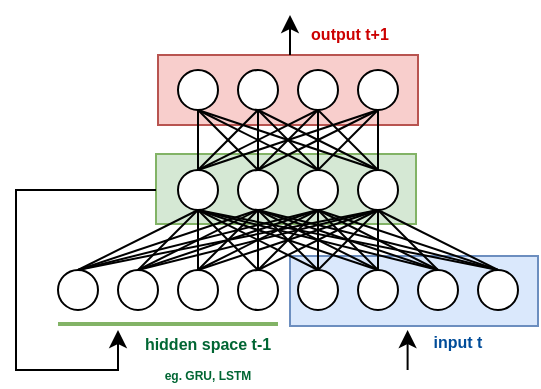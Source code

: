 <mxfile version="13.1.3" type="device"><diagram id="d8zVQT90PDBhqsVaqq9l" name="Page-1"><mxGraphModel dx="569" dy="362" grid="1" gridSize="10" guides="1" tooltips="1" connect="1" arrows="1" fold="1" page="1" pageScale="1" pageWidth="827" pageHeight="1169" math="0" shadow="0"><root><mxCell id="0"/><mxCell id="1" parent="0"/><mxCell id="aUfns3se0E4w5iLoSkvn-194" value="" style="rounded=0;whiteSpace=wrap;html=1;fillColor=#f8cecc;strokeColor=#b85450;" vertex="1" parent="1"><mxGeometry x="80" y="152.5" width="130" height="35" as="geometry"/></mxCell><mxCell id="aUfns3se0E4w5iLoSkvn-192" value="" style="rounded=0;whiteSpace=wrap;html=1;fillColor=#dae8fc;strokeColor=#6c8ebf;" vertex="1" parent="1"><mxGeometry x="146" y="253" width="124" height="35" as="geometry"/></mxCell><mxCell id="aUfns3se0E4w5iLoSkvn-162" value="" style="rounded=0;whiteSpace=wrap;html=1;fillColor=#d5e8d4;strokeColor=#82b366;" vertex="1" parent="1"><mxGeometry x="79" y="202" width="130" height="35" as="geometry"/></mxCell><mxCell id="aUfns3se0E4w5iLoSkvn-94" value="" style="ellipse;whiteSpace=wrap;html=1;" vertex="1" parent="1"><mxGeometry x="60" y="260" width="20" height="20" as="geometry"/></mxCell><mxCell id="aUfns3se0E4w5iLoSkvn-95" value="" style="ellipse;whiteSpace=wrap;html=1;" vertex="1" parent="1"><mxGeometry x="90" y="260" width="20" height="20" as="geometry"/></mxCell><mxCell id="aUfns3se0E4w5iLoSkvn-96" value="" style="ellipse;whiteSpace=wrap;html=1;" vertex="1" parent="1"><mxGeometry x="120" y="260" width="20" height="20" as="geometry"/></mxCell><mxCell id="aUfns3se0E4w5iLoSkvn-97" value="" style="ellipse;whiteSpace=wrap;html=1;" vertex="1" parent="1"><mxGeometry x="150" y="260" width="20" height="20" as="geometry"/></mxCell><mxCell id="aUfns3se0E4w5iLoSkvn-98" value="" style="ellipse;whiteSpace=wrap;html=1;" vertex="1" parent="1"><mxGeometry x="180" y="210" width="20" height="20" as="geometry"/></mxCell><mxCell id="aUfns3se0E4w5iLoSkvn-99" value="" style="ellipse;whiteSpace=wrap;html=1;" vertex="1" parent="1"><mxGeometry x="210" y="260" width="20" height="20" as="geometry"/></mxCell><mxCell id="aUfns3se0E4w5iLoSkvn-101" value="" style="ellipse;whiteSpace=wrap;html=1;" vertex="1" parent="1"><mxGeometry x="120" y="210" width="20" height="20" as="geometry"/></mxCell><mxCell id="aUfns3se0E4w5iLoSkvn-102" value="" style="ellipse;whiteSpace=wrap;html=1;" vertex="1" parent="1"><mxGeometry x="150" y="210" width="20" height="20" as="geometry"/></mxCell><mxCell id="aUfns3se0E4w5iLoSkvn-180" value="" style="edgeStyle=orthogonalEdgeStyle;rounded=0;orthogonalLoop=1;jettySize=auto;html=1;fontSize=11;fontColor=#006633;" edge="1" parent="1"><mxGeometry relative="1" as="geometry"><mxPoint x="79" y="220" as="sourcePoint"/><mxPoint x="60" y="290" as="targetPoint"/><Array as="points"><mxPoint x="9" y="220"/><mxPoint x="9" y="310"/><mxPoint x="60" y="310"/><mxPoint x="60" y="290"/></Array></mxGeometry></mxCell><mxCell id="aUfns3se0E4w5iLoSkvn-103" value="" style="ellipse;whiteSpace=wrap;html=1;" vertex="1" parent="1"><mxGeometry x="90" y="210" width="20" height="20" as="geometry"/></mxCell><mxCell id="aUfns3se0E4w5iLoSkvn-104" value="" style="ellipse;whiteSpace=wrap;html=1;" vertex="1" parent="1"><mxGeometry x="180" y="260" width="20" height="20" as="geometry"/></mxCell><mxCell id="aUfns3se0E4w5iLoSkvn-114" value="" style="endArrow=none;html=1;entryX=0.5;entryY=1;entryDx=0;entryDy=0;exitX=0.5;exitY=0;exitDx=0;exitDy=0;" edge="1" parent="1" source="aUfns3se0E4w5iLoSkvn-94" target="aUfns3se0E4w5iLoSkvn-103"><mxGeometry width="50" height="50" relative="1" as="geometry"><mxPoint x="240" y="220" as="sourcePoint"/><mxPoint x="240" y="180" as="targetPoint"/></mxGeometry></mxCell><mxCell id="aUfns3se0E4w5iLoSkvn-115" value="" style="endArrow=none;html=1;entryX=0.5;entryY=1;entryDx=0;entryDy=0;exitX=0.5;exitY=0;exitDx=0;exitDy=0;" edge="1" parent="1" source="aUfns3se0E4w5iLoSkvn-95" target="aUfns3se0E4w5iLoSkvn-103"><mxGeometry width="50" height="50" relative="1" as="geometry"><mxPoint x="250" y="230" as="sourcePoint"/><mxPoint x="250" y="190" as="targetPoint"/></mxGeometry></mxCell><mxCell id="aUfns3se0E4w5iLoSkvn-116" value="" style="endArrow=none;html=1;entryX=0.5;entryY=1;entryDx=0;entryDy=0;exitX=0.5;exitY=0;exitDx=0;exitDy=0;" edge="1" parent="1" source="aUfns3se0E4w5iLoSkvn-96" target="aUfns3se0E4w5iLoSkvn-103"><mxGeometry width="50" height="50" relative="1" as="geometry"><mxPoint x="260" y="240" as="sourcePoint"/><mxPoint x="260" y="200" as="targetPoint"/></mxGeometry></mxCell><mxCell id="aUfns3se0E4w5iLoSkvn-117" value="" style="endArrow=none;html=1;entryX=0.5;entryY=1;entryDx=0;entryDy=0;exitX=0.5;exitY=0;exitDx=0;exitDy=0;" edge="1" parent="1" source="aUfns3se0E4w5iLoSkvn-97" target="aUfns3se0E4w5iLoSkvn-103"><mxGeometry width="50" height="50" relative="1" as="geometry"><mxPoint x="270" y="250" as="sourcePoint"/><mxPoint x="270" y="210" as="targetPoint"/></mxGeometry></mxCell><mxCell id="aUfns3se0E4w5iLoSkvn-118" value="" style="endArrow=none;html=1;exitX=0.5;exitY=0;exitDx=0;exitDy=0;" edge="1" parent="1" source="aUfns3se0E4w5iLoSkvn-104"><mxGeometry width="50" height="50" relative="1" as="geometry"><mxPoint x="280" y="260" as="sourcePoint"/><mxPoint x="100" y="230" as="targetPoint"/></mxGeometry></mxCell><mxCell id="aUfns3se0E4w5iLoSkvn-119" value="" style="endArrow=none;html=1;" edge="1" parent="1"><mxGeometry width="50" height="50" relative="1" as="geometry"><mxPoint x="220" y="260" as="sourcePoint"/><mxPoint x="100" y="230" as="targetPoint"/></mxGeometry></mxCell><mxCell id="aUfns3se0E4w5iLoSkvn-120" value="" style="endArrow=none;html=1;entryX=0.5;entryY=1;entryDx=0;entryDy=0;exitX=0.5;exitY=0;exitDx=0;exitDy=0;" edge="1" parent="1"><mxGeometry width="50" height="50" relative="1" as="geometry"><mxPoint x="100" y="260" as="sourcePoint"/><mxPoint x="130" y="230" as="targetPoint"/></mxGeometry></mxCell><mxCell id="aUfns3se0E4w5iLoSkvn-121" value="" style="endArrow=none;html=1;entryX=0.5;entryY=1;entryDx=0;entryDy=0;exitX=0.5;exitY=0;exitDx=0;exitDy=0;" edge="1" parent="1"><mxGeometry width="50" height="50" relative="1" as="geometry"><mxPoint x="130" y="260" as="sourcePoint"/><mxPoint x="130" y="230" as="targetPoint"/></mxGeometry></mxCell><mxCell id="aUfns3se0E4w5iLoSkvn-122" value="" style="endArrow=none;html=1;entryX=0.5;entryY=1;entryDx=0;entryDy=0;exitX=0.5;exitY=0;exitDx=0;exitDy=0;" edge="1" parent="1"><mxGeometry width="50" height="50" relative="1" as="geometry"><mxPoint x="160" y="260" as="sourcePoint"/><mxPoint x="130" y="230" as="targetPoint"/></mxGeometry></mxCell><mxCell id="aUfns3se0E4w5iLoSkvn-123" value="" style="endArrow=none;html=1;entryX=0.5;entryY=1;entryDx=0;entryDy=0;exitX=0.5;exitY=0;exitDx=0;exitDy=0;" edge="1" parent="1"><mxGeometry width="50" height="50" relative="1" as="geometry"><mxPoint x="190" y="260" as="sourcePoint"/><mxPoint x="130" y="230" as="targetPoint"/></mxGeometry></mxCell><mxCell id="aUfns3se0E4w5iLoSkvn-124" value="" style="endArrow=none;html=1;exitX=0.5;exitY=0;exitDx=0;exitDy=0;" edge="1" parent="1"><mxGeometry width="50" height="50" relative="1" as="geometry"><mxPoint x="220" y="260" as="sourcePoint"/><mxPoint x="130" y="230" as="targetPoint"/></mxGeometry></mxCell><mxCell id="aUfns3se0E4w5iLoSkvn-125" value="" style="endArrow=none;html=1;exitX=0.5;exitY=0;exitDx=0;exitDy=0;" edge="1" parent="1" source="aUfns3se0E4w5iLoSkvn-94"><mxGeometry width="50" height="50" relative="1" as="geometry"><mxPoint x="251.8" y="260.62" as="sourcePoint"/><mxPoint x="130" y="230" as="targetPoint"/></mxGeometry></mxCell><mxCell id="aUfns3se0E4w5iLoSkvn-126" value="" style="endArrow=none;html=1;entryX=0.5;entryY=1;entryDx=0;entryDy=0;exitX=0.5;exitY=0;exitDx=0;exitDy=0;" edge="1" parent="1"><mxGeometry width="50" height="50" relative="1" as="geometry"><mxPoint x="130" y="260" as="sourcePoint"/><mxPoint x="160" y="230" as="targetPoint"/></mxGeometry></mxCell><mxCell id="aUfns3se0E4w5iLoSkvn-127" value="" style="endArrow=none;html=1;entryX=0.5;entryY=1;entryDx=0;entryDy=0;exitX=0.5;exitY=0;exitDx=0;exitDy=0;" edge="1" parent="1"><mxGeometry width="50" height="50" relative="1" as="geometry"><mxPoint x="160" y="260" as="sourcePoint"/><mxPoint x="160" y="230" as="targetPoint"/></mxGeometry></mxCell><mxCell id="aUfns3se0E4w5iLoSkvn-128" value="" style="endArrow=none;html=1;entryX=0.5;entryY=1;entryDx=0;entryDy=0;exitX=0.5;exitY=0;exitDx=0;exitDy=0;" edge="1" parent="1"><mxGeometry width="50" height="50" relative="1" as="geometry"><mxPoint x="190" y="260" as="sourcePoint"/><mxPoint x="160" y="230" as="targetPoint"/></mxGeometry></mxCell><mxCell id="aUfns3se0E4w5iLoSkvn-129" value="" style="endArrow=none;html=1;entryX=0.5;entryY=1;entryDx=0;entryDy=0;exitX=0.5;exitY=0;exitDx=0;exitDy=0;" edge="1" parent="1"><mxGeometry width="50" height="50" relative="1" as="geometry"><mxPoint x="220" y="260" as="sourcePoint"/><mxPoint x="160" y="230" as="targetPoint"/></mxGeometry></mxCell><mxCell id="aUfns3se0E4w5iLoSkvn-130" value="" style="endArrow=none;html=1;exitX=0.5;exitY=0;exitDx=0;exitDy=0;" edge="1" parent="1" source="aUfns3se0E4w5iLoSkvn-95"><mxGeometry width="50" height="50" relative="1" as="geometry"><mxPoint x="250.0" y="260.0" as="sourcePoint"/><mxPoint x="160" y="230" as="targetPoint"/></mxGeometry></mxCell><mxCell id="aUfns3se0E4w5iLoSkvn-131" value="" style="endArrow=none;html=1;exitX=0.5;exitY=0;exitDx=0;exitDy=0;" edge="1" parent="1" source="aUfns3se0E4w5iLoSkvn-94"><mxGeometry width="50" height="50" relative="1" as="geometry"><mxPoint x="281.8" y="260.62" as="sourcePoint"/><mxPoint x="160" y="230" as="targetPoint"/></mxGeometry></mxCell><mxCell id="aUfns3se0E4w5iLoSkvn-132" value="" style="endArrow=none;html=1;entryX=0.5;entryY=1;entryDx=0;entryDy=0;exitX=0.5;exitY=0;exitDx=0;exitDy=0;" edge="1" parent="1"><mxGeometry width="50" height="50" relative="1" as="geometry"><mxPoint x="160" y="260" as="sourcePoint"/><mxPoint x="190" y="230" as="targetPoint"/></mxGeometry></mxCell><mxCell id="aUfns3se0E4w5iLoSkvn-133" value="" style="endArrow=none;html=1;entryX=0.5;entryY=1;entryDx=0;entryDy=0;exitX=0.5;exitY=0;exitDx=0;exitDy=0;" edge="1" parent="1"><mxGeometry width="50" height="50" relative="1" as="geometry"><mxPoint x="190" y="260" as="sourcePoint"/><mxPoint x="190" y="230" as="targetPoint"/></mxGeometry></mxCell><mxCell id="aUfns3se0E4w5iLoSkvn-134" value="" style="endArrow=none;html=1;entryX=0.5;entryY=1;entryDx=0;entryDy=0;exitX=0.5;exitY=0;exitDx=0;exitDy=0;" edge="1" parent="1"><mxGeometry width="50" height="50" relative="1" as="geometry"><mxPoint x="220" y="260" as="sourcePoint"/><mxPoint x="190" y="230" as="targetPoint"/></mxGeometry></mxCell><mxCell id="aUfns3se0E4w5iLoSkvn-135" value="" style="endArrow=none;html=1;entryX=0.5;entryY=1;entryDx=0;entryDy=0;exitX=0.5;exitY=0;exitDx=0;exitDy=0;" edge="1" parent="1" source="aUfns3se0E4w5iLoSkvn-96"><mxGeometry width="50" height="50" relative="1" as="geometry"><mxPoint x="250" y="260.0" as="sourcePoint"/><mxPoint x="190" y="230" as="targetPoint"/></mxGeometry></mxCell><mxCell id="aUfns3se0E4w5iLoSkvn-136" value="" style="endArrow=none;html=1;exitX=0.5;exitY=0;exitDx=0;exitDy=0;" edge="1" parent="1" source="aUfns3se0E4w5iLoSkvn-95"><mxGeometry width="50" height="50" relative="1" as="geometry"><mxPoint x="280.0" y="260.0" as="sourcePoint"/><mxPoint x="190" y="230" as="targetPoint"/></mxGeometry></mxCell><mxCell id="aUfns3se0E4w5iLoSkvn-137" value="" style="endArrow=none;html=1;exitX=0.5;exitY=0;exitDx=0;exitDy=0;" edge="1" parent="1" source="aUfns3se0E4w5iLoSkvn-94"><mxGeometry width="50" height="50" relative="1" as="geometry"><mxPoint x="311.8" y="260.62" as="sourcePoint"/><mxPoint x="190" y="230" as="targetPoint"/></mxGeometry></mxCell><mxCell id="aUfns3se0E4w5iLoSkvn-141" value="" style="ellipse;whiteSpace=wrap;html=1;" vertex="1" parent="1"><mxGeometry x="180" y="160" width="20" height="20" as="geometry"/></mxCell><mxCell id="aUfns3se0E4w5iLoSkvn-142" value="" style="ellipse;whiteSpace=wrap;html=1;" vertex="1" parent="1"><mxGeometry x="120" y="160" width="20" height="20" as="geometry"/></mxCell><mxCell id="aUfns3se0E4w5iLoSkvn-143" value="" style="ellipse;whiteSpace=wrap;html=1;" vertex="1" parent="1"><mxGeometry x="150" y="160" width="20" height="20" as="geometry"/></mxCell><mxCell id="aUfns3se0E4w5iLoSkvn-144" value="" style="ellipse;whiteSpace=wrap;html=1;" vertex="1" parent="1"><mxGeometry x="90" y="160" width="20" height="20" as="geometry"/></mxCell><mxCell id="aUfns3se0E4w5iLoSkvn-146" value="" style="endArrow=none;html=1;entryX=0.5;entryY=1;entryDx=0;entryDy=0;exitX=0.5;exitY=0;exitDx=0;exitDy=0;" edge="1" parent="1" target="aUfns3se0E4w5iLoSkvn-144"><mxGeometry width="50" height="50" relative="1" as="geometry"><mxPoint x="100" y="210" as="sourcePoint"/><mxPoint x="250" y="140" as="targetPoint"/></mxGeometry></mxCell><mxCell id="aUfns3se0E4w5iLoSkvn-147" value="" style="endArrow=none;html=1;entryX=0.5;entryY=1;entryDx=0;entryDy=0;exitX=0.5;exitY=0;exitDx=0;exitDy=0;" edge="1" parent="1" target="aUfns3se0E4w5iLoSkvn-144"><mxGeometry width="50" height="50" relative="1" as="geometry"><mxPoint x="130" y="210" as="sourcePoint"/><mxPoint x="260" y="150" as="targetPoint"/></mxGeometry></mxCell><mxCell id="aUfns3se0E4w5iLoSkvn-148" value="" style="endArrow=none;html=1;entryX=0.5;entryY=1;entryDx=0;entryDy=0;exitX=0.5;exitY=0;exitDx=0;exitDy=0;" edge="1" parent="1" target="aUfns3se0E4w5iLoSkvn-144"><mxGeometry width="50" height="50" relative="1" as="geometry"><mxPoint x="160" y="210" as="sourcePoint"/><mxPoint x="270" y="160" as="targetPoint"/></mxGeometry></mxCell><mxCell id="aUfns3se0E4w5iLoSkvn-149" value="" style="endArrow=none;html=1;exitX=0.5;exitY=0;exitDx=0;exitDy=0;" edge="1" parent="1"><mxGeometry width="50" height="50" relative="1" as="geometry"><mxPoint x="190" y="210" as="sourcePoint"/><mxPoint x="100" y="180" as="targetPoint"/></mxGeometry></mxCell><mxCell id="aUfns3se0E4w5iLoSkvn-150" value="" style="endArrow=none;html=1;entryX=0.5;entryY=1;entryDx=0;entryDy=0;exitX=0.5;exitY=0;exitDx=0;exitDy=0;" edge="1" parent="1"><mxGeometry width="50" height="50" relative="1" as="geometry"><mxPoint x="100" y="210" as="sourcePoint"/><mxPoint x="130" y="180" as="targetPoint"/></mxGeometry></mxCell><mxCell id="aUfns3se0E4w5iLoSkvn-151" value="" style="endArrow=none;html=1;entryX=0.5;entryY=1;entryDx=0;entryDy=0;exitX=0.5;exitY=0;exitDx=0;exitDy=0;" edge="1" parent="1"><mxGeometry width="50" height="50" relative="1" as="geometry"><mxPoint x="130" y="210" as="sourcePoint"/><mxPoint x="130" y="180" as="targetPoint"/></mxGeometry></mxCell><mxCell id="aUfns3se0E4w5iLoSkvn-152" value="" style="endArrow=none;html=1;entryX=0.5;entryY=1;entryDx=0;entryDy=0;exitX=0.5;exitY=0;exitDx=0;exitDy=0;" edge="1" parent="1"><mxGeometry width="50" height="50" relative="1" as="geometry"><mxPoint x="160" y="210" as="sourcePoint"/><mxPoint x="130" y="180" as="targetPoint"/></mxGeometry></mxCell><mxCell id="aUfns3se0E4w5iLoSkvn-153" value="" style="endArrow=none;html=1;entryX=0.5;entryY=1;entryDx=0;entryDy=0;exitX=0.5;exitY=0;exitDx=0;exitDy=0;" edge="1" parent="1"><mxGeometry width="50" height="50" relative="1" as="geometry"><mxPoint x="190" y="210" as="sourcePoint"/><mxPoint x="130" y="180" as="targetPoint"/></mxGeometry></mxCell><mxCell id="aUfns3se0E4w5iLoSkvn-154" value="" style="endArrow=none;html=1;entryX=0.5;entryY=1;entryDx=0;entryDy=0;exitX=0.5;exitY=0;exitDx=0;exitDy=0;" edge="1" parent="1"><mxGeometry width="50" height="50" relative="1" as="geometry"><mxPoint x="130" y="210" as="sourcePoint"/><mxPoint x="160" y="180" as="targetPoint"/></mxGeometry></mxCell><mxCell id="aUfns3se0E4w5iLoSkvn-155" value="" style="endArrow=none;html=1;entryX=0.5;entryY=1;entryDx=0;entryDy=0;exitX=0.5;exitY=0;exitDx=0;exitDy=0;" edge="1" parent="1"><mxGeometry width="50" height="50" relative="1" as="geometry"><mxPoint x="160" y="210" as="sourcePoint"/><mxPoint x="160" y="180" as="targetPoint"/></mxGeometry></mxCell><mxCell id="aUfns3se0E4w5iLoSkvn-156" value="" style="endArrow=none;html=1;entryX=0.5;entryY=1;entryDx=0;entryDy=0;exitX=0.5;exitY=0;exitDx=0;exitDy=0;" edge="1" parent="1"><mxGeometry width="50" height="50" relative="1" as="geometry"><mxPoint x="190" y="210" as="sourcePoint"/><mxPoint x="160" y="180" as="targetPoint"/></mxGeometry></mxCell><mxCell id="aUfns3se0E4w5iLoSkvn-157" value="" style="endArrow=none;html=1;exitX=0.5;exitY=0;exitDx=0;exitDy=0;" edge="1" parent="1"><mxGeometry width="50" height="50" relative="1" as="geometry"><mxPoint x="100" y="210" as="sourcePoint"/><mxPoint x="160" y="180" as="targetPoint"/></mxGeometry></mxCell><mxCell id="aUfns3se0E4w5iLoSkvn-158" value="" style="endArrow=none;html=1;entryX=0.5;entryY=1;entryDx=0;entryDy=0;exitX=0.5;exitY=0;exitDx=0;exitDy=0;" edge="1" parent="1"><mxGeometry width="50" height="50" relative="1" as="geometry"><mxPoint x="160" y="210" as="sourcePoint"/><mxPoint x="190" y="180" as="targetPoint"/></mxGeometry></mxCell><mxCell id="aUfns3se0E4w5iLoSkvn-159" value="" style="endArrow=none;html=1;entryX=0.5;entryY=1;entryDx=0;entryDy=0;exitX=0.5;exitY=0;exitDx=0;exitDy=0;" edge="1" parent="1"><mxGeometry width="50" height="50" relative="1" as="geometry"><mxPoint x="190" y="210" as="sourcePoint"/><mxPoint x="190" y="180" as="targetPoint"/></mxGeometry></mxCell><mxCell id="aUfns3se0E4w5iLoSkvn-160" value="" style="endArrow=none;html=1;entryX=0.5;entryY=1;entryDx=0;entryDy=0;exitX=0.5;exitY=0;exitDx=0;exitDy=0;" edge="1" parent="1"><mxGeometry width="50" height="50" relative="1" as="geometry"><mxPoint x="130" y="210" as="sourcePoint"/><mxPoint x="190" y="180" as="targetPoint"/></mxGeometry></mxCell><mxCell id="aUfns3se0E4w5iLoSkvn-161" value="" style="endArrow=none;html=1;exitX=0.5;exitY=0;exitDx=0;exitDy=0;" edge="1" parent="1"><mxGeometry width="50" height="50" relative="1" as="geometry"><mxPoint x="100" y="210" as="sourcePoint"/><mxPoint x="190" y="180" as="targetPoint"/></mxGeometry></mxCell><mxCell id="aUfns3se0E4w5iLoSkvn-167" value="" style="ellipse;whiteSpace=wrap;html=1;" vertex="1" parent="1"><mxGeometry x="240" y="260" width="20" height="20" as="geometry"/></mxCell><mxCell id="aUfns3se0E4w5iLoSkvn-168" value="" style="endArrow=none;html=1;" edge="1" parent="1"><mxGeometry width="50" height="50" relative="1" as="geometry"><mxPoint x="250" y="260" as="sourcePoint"/><mxPoint x="130" y="230" as="targetPoint"/></mxGeometry></mxCell><mxCell id="aUfns3se0E4w5iLoSkvn-169" value="" style="endArrow=none;html=1;exitX=0.5;exitY=0;exitDx=0;exitDy=0;" edge="1" parent="1"><mxGeometry width="50" height="50" relative="1" as="geometry"><mxPoint x="250" y="260" as="sourcePoint"/><mxPoint x="160.0" y="230" as="targetPoint"/></mxGeometry></mxCell><mxCell id="aUfns3se0E4w5iLoSkvn-170" value="" style="endArrow=none;html=1;entryX=0.5;entryY=1;entryDx=0;entryDy=0;exitX=0.5;exitY=0;exitDx=0;exitDy=0;" edge="1" parent="1"><mxGeometry width="50" height="50" relative="1" as="geometry"><mxPoint x="250" y="260" as="sourcePoint"/><mxPoint x="190.0" y="230" as="targetPoint"/></mxGeometry></mxCell><mxCell id="aUfns3se0E4w5iLoSkvn-171" value="" style="endArrow=none;html=1;exitX=0.5;exitY=0;exitDx=0;exitDy=0;" edge="1" parent="1"><mxGeometry width="50" height="50" relative="1" as="geometry"><mxPoint x="250" y="260" as="sourcePoint"/><mxPoint x="100" y="230" as="targetPoint"/></mxGeometry></mxCell><mxCell id="aUfns3se0E4w5iLoSkvn-172" value="" style="ellipse;whiteSpace=wrap;html=1;" vertex="1" parent="1"><mxGeometry x="30" y="260" width="20" height="20" as="geometry"/></mxCell><mxCell id="aUfns3se0E4w5iLoSkvn-173" value="" style="endArrow=none;html=1;exitX=0.5;exitY=0;exitDx=0;exitDy=0;" edge="1" parent="1" source="aUfns3se0E4w5iLoSkvn-172"><mxGeometry width="50" height="50" relative="1" as="geometry"><mxPoint x="210" y="220" as="sourcePoint"/><mxPoint x="190" y="230" as="targetPoint"/></mxGeometry></mxCell><mxCell id="aUfns3se0E4w5iLoSkvn-174" value="" style="endArrow=none;html=1;exitX=0.5;exitY=0;exitDx=0;exitDy=0;" edge="1" parent="1" source="aUfns3se0E4w5iLoSkvn-172"><mxGeometry width="50" height="50" relative="1" as="geometry"><mxPoint x="221.8" y="260.62" as="sourcePoint"/><mxPoint x="100" y="230" as="targetPoint"/></mxGeometry></mxCell><mxCell id="aUfns3se0E4w5iLoSkvn-175" value="" style="endArrow=none;html=1;exitX=0.5;exitY=0;exitDx=0;exitDy=0;" edge="1" parent="1" source="aUfns3se0E4w5iLoSkvn-172"><mxGeometry width="50" height="50" relative="1" as="geometry"><mxPoint x="251.8" y="260.62" as="sourcePoint"/><mxPoint x="130" y="230" as="targetPoint"/></mxGeometry></mxCell><mxCell id="aUfns3se0E4w5iLoSkvn-176" value="" style="endArrow=none;html=1;exitX=0.5;exitY=0;exitDx=0;exitDy=0;" edge="1" parent="1" source="aUfns3se0E4w5iLoSkvn-172"><mxGeometry width="50" height="50" relative="1" as="geometry"><mxPoint x="281.8" y="260.62" as="sourcePoint"/><mxPoint x="160" y="230" as="targetPoint"/></mxGeometry></mxCell><mxCell id="aUfns3se0E4w5iLoSkvn-177" value="&lt;span style=&quot;font-size: 8px&quot;&gt;input t&lt;/span&gt;" style="text;html=1;strokeColor=none;fillColor=none;align=center;verticalAlign=middle;whiteSpace=wrap;rounded=0;fontStyle=1;fontColor=#004C99;" vertex="1" parent="1"><mxGeometry x="200" y="290" width="60" height="10" as="geometry"/></mxCell><mxCell id="aUfns3se0E4w5iLoSkvn-178" value="" style="endArrow=none;html=1;fontSize=11;fontColor=#006633;fillColor=#d5e8d4;strokeColor=#82b366;strokeWidth=2;" edge="1" parent="1"><mxGeometry width="50" height="50" relative="1" as="geometry"><mxPoint x="30" y="287" as="sourcePoint"/><mxPoint x="140" y="287" as="targetPoint"/></mxGeometry></mxCell><mxCell id="aUfns3se0E4w5iLoSkvn-187" value="" style="endArrow=classic;html=1;fontSize=11;fontColor=#006633;" edge="1" parent="1"><mxGeometry width="50" height="50" relative="1" as="geometry"><mxPoint x="204.8" y="310" as="sourcePoint"/><mxPoint x="204.8" y="290" as="targetPoint"/></mxGeometry></mxCell><mxCell id="aUfns3se0E4w5iLoSkvn-189" value="&lt;font style=&quot;font-size: 8px&quot;&gt;hidden space t-1&lt;br&gt;&lt;/font&gt;&lt;font style=&quot;font-size: 6px&quot;&gt;eg. GRU, LSTM&lt;/font&gt;" style="text;html=1;strokeColor=none;fillColor=none;align=center;verticalAlign=middle;whiteSpace=wrap;rounded=0;fontStyle=1;fontColor=#006633;" vertex="1" parent="1"><mxGeometry x="70" y="288" width="70" height="30" as="geometry"/></mxCell><mxCell id="aUfns3se0E4w5iLoSkvn-196" value="" style="endArrow=classic;html=1;fontSize=11;fontColor=#006633;" edge="1" parent="1"><mxGeometry width="50" height="50" relative="1" as="geometry"><mxPoint x="146.0" y="152.5" as="sourcePoint"/><mxPoint x="146.0" y="132.5" as="targetPoint"/></mxGeometry></mxCell><mxCell id="aUfns3se0E4w5iLoSkvn-197" value="&lt;span style=&quot;font-size: 8px&quot;&gt;output t+1&lt;/span&gt;" style="text;html=1;strokeColor=none;fillColor=none;align=center;verticalAlign=middle;whiteSpace=wrap;rounded=0;fontStyle=1;fontColor=#CC0000;" vertex="1" parent="1"><mxGeometry x="146" y="136" width="60" height="10" as="geometry"/></mxCell></root></mxGraphModel></diagram></mxfile>